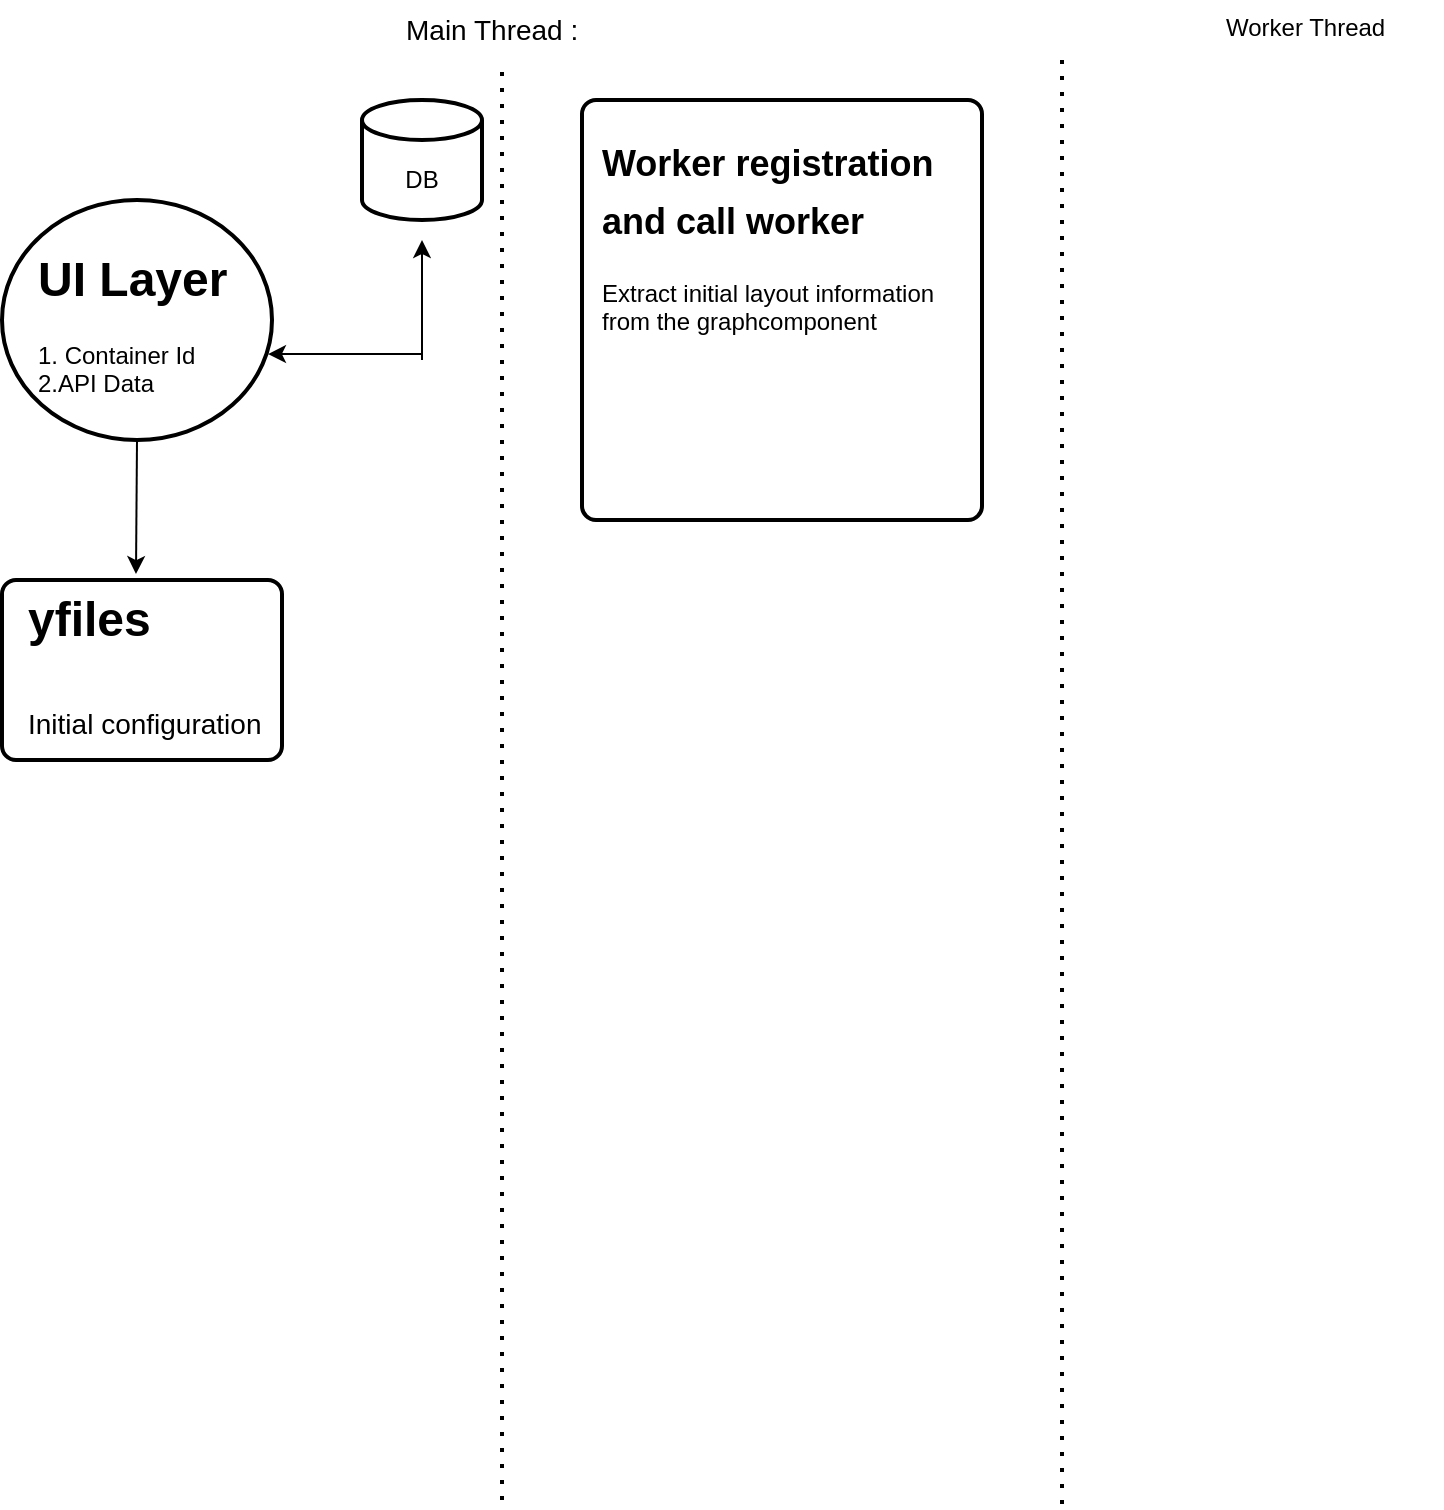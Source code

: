 <mxfile version="13.6.4" type="github"><diagram id="9QdzUBk_pN5CytV8guwH" name="Page-1"><mxGraphModel dx="1422" dy="762" grid="1" gridSize="10" guides="1" tooltips="1" connect="1" arrows="1" fold="1" page="1" pageScale="1" pageWidth="850" pageHeight="1100" math="0" shadow="0"><root><mxCell id="0"/><mxCell id="1" parent="0"/><mxCell id="SU6Ed6Ec--QNHVM8Q3yd-19" value="" style="endArrow=none;dashed=1;html=1;dashPattern=1 3;strokeWidth=2;" edge="1" parent="1"><mxGeometry width="50" height="50" relative="1" as="geometry"><mxPoint x="280" y="760" as="sourcePoint"/><mxPoint x="280" y="40" as="targetPoint"/></mxGeometry></mxCell><mxCell id="SU6Ed6Ec--QNHVM8Q3yd-20" value="" style="endArrow=none;dashed=1;html=1;dashPattern=1 3;strokeWidth=2;" edge="1" parent="1"><mxGeometry width="50" height="50" relative="1" as="geometry"><mxPoint x="560" y="762" as="sourcePoint"/><mxPoint x="560" y="40" as="targetPoint"/><Array as="points"/></mxGeometry></mxCell><mxCell id="SU6Ed6Ec--QNHVM8Q3yd-23" value="&lt;div style=&quot;text-align: center&quot;&gt;&lt;span&gt;&lt;font face=&quot;helvetica&quot;&gt;Worker Thread&lt;/font&gt;&lt;/span&gt;&lt;/div&gt;" style="text;whiteSpace=wrap;html=1;" vertex="1" parent="1"><mxGeometry x="640" y="10" width="110" height="30" as="geometry"/></mxCell><mxCell id="SU6Ed6Ec--QNHVM8Q3yd-24" value="" style="strokeWidth=2;html=1;shape=mxgraph.flowchart.start_2;whiteSpace=wrap;" vertex="1" parent="1"><mxGeometry x="30" y="110" width="135" height="120" as="geometry"/></mxCell><mxCell id="SU6Ed6Ec--QNHVM8Q3yd-25" value="&lt;div style=&quot;box-sizing: border-box; font-size: 14px; font-style: normal; font-weight: 400; letter-spacing: normal; text-indent: 0px; text-transform: none; word-spacing: 0px;&quot;&gt;Main Thread :&amp;nbsp;&lt;/div&gt;" style="text;whiteSpace=wrap;html=1;" vertex="1" parent="1"><mxGeometry x="230" y="10" width="120" height="30" as="geometry"/></mxCell><mxCell id="SU6Ed6Ec--QNHVM8Q3yd-27" value="" style="rounded=1;whiteSpace=wrap;html=1;absoluteArcSize=1;arcSize=14;strokeWidth=2;" vertex="1" parent="1"><mxGeometry x="30" y="300" width="140" height="90" as="geometry"/></mxCell><mxCell id="SU6Ed6Ec--QNHVM8Q3yd-28" value="" style="strokeWidth=2;html=1;shape=mxgraph.flowchart.database;whiteSpace=wrap;" vertex="1" parent="1"><mxGeometry x="210" y="60" width="60" height="60" as="geometry"/></mxCell><mxCell id="SU6Ed6Ec--QNHVM8Q3yd-33" value="" style="endArrow=classic;html=1;" edge="1" parent="1"><mxGeometry width="50" height="50" relative="1" as="geometry"><mxPoint x="240" y="190" as="sourcePoint"/><mxPoint x="240" y="130" as="targetPoint"/></mxGeometry></mxCell><mxCell id="SU6Ed6Ec--QNHVM8Q3yd-34" value="" style="endArrow=classic;html=1;entryX=0.985;entryY=0.642;entryDx=0;entryDy=0;entryPerimeter=0;" edge="1" parent="1" target="SU6Ed6Ec--QNHVM8Q3yd-24"><mxGeometry width="50" height="50" relative="1" as="geometry"><mxPoint x="240" y="187" as="sourcePoint"/><mxPoint x="450" y="270" as="targetPoint"/></mxGeometry></mxCell><mxCell id="SU6Ed6Ec--QNHVM8Q3yd-38" value="&lt;h1&gt;yfiles&lt;br&gt;&lt;br&gt;&lt;div style=&quot;box-sizing: border-box ; font-family: &amp;#34;segoe ui&amp;#34; , , &amp;#34;apple color emoji&amp;#34; , &amp;#34;segoe ui emoji&amp;#34; , sans-serif ; font-size: 14px ; font-weight: 400&quot;&gt;Initial configuration&lt;/div&gt;&lt;div style=&quot;box-sizing: border-box ; font-family: &amp;#34;segoe ui&amp;#34; , , &amp;#34;apple color emoji&amp;#34; , &amp;#34;segoe ui emoji&amp;#34; , sans-serif ; font-size: 14px ; font-weight: 400&quot;&gt;&lt;br&gt;&lt;/div&gt;&lt;/h1&gt;" style="text;html=1;strokeColor=none;fillColor=none;spacing=5;spacingTop=-20;whiteSpace=wrap;overflow=hidden;rounded=0;" vertex="1" parent="1"><mxGeometry x="37.5" y="300" width="132.5" height="90" as="geometry"/></mxCell><mxCell id="SU6Ed6Ec--QNHVM8Q3yd-39" value="&lt;h1&gt;UI Layer&lt;/h1&gt;&lt;p&gt;&lt;span style=&quot;text-align: center&quot;&gt;1. Container Id&lt;/span&gt;&lt;br style=&quot;text-align: center&quot;&gt;&lt;span style=&quot;text-align: center&quot;&gt;2.API Data&amp;nbsp;&lt;/span&gt;&lt;br&gt;&lt;/p&gt;" style="text;html=1;strokeColor=none;fillColor=none;spacing=5;spacingTop=-20;whiteSpace=wrap;overflow=hidden;rounded=0;" vertex="1" parent="1"><mxGeometry x="42.5" y="130" width="110" height="90" as="geometry"/></mxCell><mxCell id="SU6Ed6Ec--QNHVM8Q3yd-42" value="DB" style="text;html=1;strokeColor=none;fillColor=none;align=center;verticalAlign=middle;whiteSpace=wrap;rounded=0;" vertex="1" parent="1"><mxGeometry x="220" y="90" width="40" height="20" as="geometry"/></mxCell><mxCell id="SU6Ed6Ec--QNHVM8Q3yd-43" value="" style="endArrow=classic;html=1;exitX=0.5;exitY=1;exitDx=0;exitDy=0;exitPerimeter=0;entryX=0.449;entryY=-0.033;entryDx=0;entryDy=0;entryPerimeter=0;" edge="1" parent="1" source="SU6Ed6Ec--QNHVM8Q3yd-24" target="SU6Ed6Ec--QNHVM8Q3yd-38"><mxGeometry width="50" height="50" relative="1" as="geometry"><mxPoint x="400" y="290" as="sourcePoint"/><mxPoint x="98" y="290" as="targetPoint"/></mxGeometry></mxCell><mxCell id="SU6Ed6Ec--QNHVM8Q3yd-44" value="" style="rounded=1;whiteSpace=wrap;html=1;absoluteArcSize=1;arcSize=14;strokeWidth=2;" vertex="1" parent="1"><mxGeometry x="320" y="60" width="200" height="210" as="geometry"/></mxCell><mxCell id="SU6Ed6Ec--QNHVM8Q3yd-45" value="&lt;h1&gt;&lt;font style=&quot;font-size: 18px&quot;&gt;Worker registration and call worker&lt;/font&gt;&lt;/h1&gt;&lt;p&gt;Extract initial layout information from the graphcomponent&lt;/p&gt;" style="text;html=1;strokeColor=none;fillColor=none;spacing=5;spacingTop=-20;whiteSpace=wrap;overflow=hidden;rounded=0;" vertex="1" parent="1"><mxGeometry x="325" y="70" width="200" height="180" as="geometry"/></mxCell></root></mxGraphModel></diagram></mxfile>